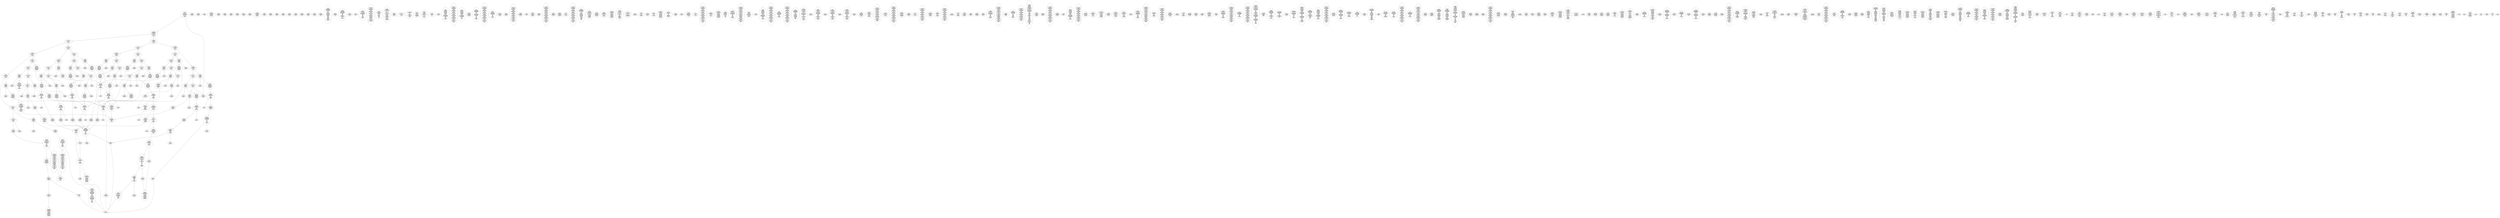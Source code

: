 /* Generated by GvGen v.1.0 (https://www.github.com/stricaud/gvgen) */

digraph G {
compound=true;
   node1 [label="[anywhere]"];
   node2 [label="# 0x0
PUSHX Data
PUSHX Data
MSTORE
PUSHX LogicData
CALLDATASIZE
LT
PUSHX Data
JUMPI
"];
   node3 [label="# 0xd
PUSHX Data
CALLDATALOAD
PUSHX BitData
SHR
PUSHX LogicData
GT
PUSHX Data
JUMPI
"];
   node4 [label="# 0x1e
PUSHX LogicData
GT
PUSHX Data
JUMPI
"];
   node5 [label="# 0x29
PUSHX LogicData
GT
PUSHX Data
JUMPI
"];
   node6 [label="# 0x34
PUSHX LogicData
EQ
PUSHX Data
JUMPI
"];
   node7 [label="# 0x3f
PUSHX LogicData
EQ
PUSHX Data
JUMPI
"];
   node8 [label="# 0x4a
PUSHX LogicData
EQ
PUSHX Data
JUMPI
"];
   node9 [label="# 0x55
PUSHX LogicData
EQ
PUSHX Data
JUMPI
"];
   node10 [label="# 0x60
PUSHX Data
REVERT
"];
   node11 [label="# 0x64
JUMPDEST
PUSHX LogicData
EQ
PUSHX Data
JUMPI
"];
   node12 [label="# 0x70
PUSHX LogicData
EQ
PUSHX Data
JUMPI
"];
   node13 [label="# 0x7b
PUSHX LogicData
EQ
PUSHX Data
JUMPI
"];
   node14 [label="# 0x86
PUSHX Data
REVERT
"];
   node15 [label="# 0x8a
JUMPDEST
PUSHX LogicData
GT
PUSHX Data
JUMPI
"];
   node16 [label="# 0x96
PUSHX LogicData
EQ
PUSHX Data
JUMPI
"];
   node17 [label="# 0xa1
PUSHX LogicData
EQ
PUSHX Data
JUMPI
"];
   node18 [label="# 0xac
PUSHX LogicData
EQ
PUSHX Data
JUMPI
"];
   node19 [label="# 0xb7
PUSHX LogicData
EQ
PUSHX Data
JUMPI
"];
   node20 [label="# 0xc2
PUSHX Data
REVERT
"];
   node21 [label="# 0xc6
JUMPDEST
PUSHX LogicData
EQ
PUSHX Data
JUMPI
"];
   node22 [label="# 0xd2
PUSHX LogicData
EQ
PUSHX Data
JUMPI
"];
   node23 [label="# 0xdd
PUSHX LogicData
EQ
PUSHX Data
JUMPI
"];
   node24 [label="# 0xe8
PUSHX Data
REVERT
"];
   node25 [label="# 0xec
JUMPDEST
PUSHX LogicData
GT
PUSHX Data
JUMPI
"];
   node26 [label="# 0xf8
PUSHX LogicData
GT
PUSHX Data
JUMPI
"];
   node27 [label="# 0x103
PUSHX LogicData
EQ
PUSHX Data
JUMPI
"];
   node28 [label="# 0x10e
PUSHX LogicData
EQ
PUSHX Data
JUMPI
"];
   node29 [label="# 0x119
PUSHX LogicData
EQ
PUSHX Data
JUMPI
"];
   node30 [label="# 0x124
PUSHX LogicData
EQ
PUSHX Data
JUMPI
"];
   node31 [label="# 0x12f
PUSHX Data
REVERT
"];
   node32 [label="# 0x133
JUMPDEST
PUSHX LogicData
EQ
PUSHX Data
JUMPI
"];
   node33 [label="# 0x13f
PUSHX LogicData
EQ
PUSHX Data
JUMPI
"];
   node34 [label="# 0x14a
PUSHX LogicData
EQ
PUSHX Data
JUMPI
"];
   node35 [label="# 0x155
PUSHX Data
REVERT
"];
   node36 [label="# 0x159
JUMPDEST
PUSHX LogicData
GT
PUSHX Data
JUMPI
"];
   node37 [label="# 0x165
PUSHX LogicData
EQ
PUSHX Data
JUMPI
"];
   node38 [label="# 0x170
PUSHX LogicData
EQ
PUSHX Data
JUMPI
"];
   node39 [label="# 0x17b
PUSHX LogicData
EQ
PUSHX Data
JUMPI
"];
   node40 [label="# 0x186
PUSHX LogicData
EQ
PUSHX Data
JUMPI
"];
   node41 [label="# 0x191
PUSHX Data
REVERT
"];
   node42 [label="# 0x195
JUMPDEST
PUSHX LogicData
EQ
PUSHX Data
JUMPI
"];
   node43 [label="# 0x1a1
PUSHX LogicData
EQ
PUSHX Data
JUMPI
"];
   node44 [label="# 0x1ac
PUSHX LogicData
EQ
PUSHX Data
JUMPI
"];
   node45 [label="# 0x1b7
JUMPDEST
PUSHX Data
REVERT
"];
   node46 [label="# 0x1bc
JUMPDEST
CALLVALUE
ISZERO
PUSHX Data
JUMPI
"];
   node47 [label="# 0x1c4
PUSHX Data
REVERT
"];
   node48 [label="# 0x1c8
JUMPDEST
PUSHX Data
PUSHX Data
CALLDATASIZE
PUSHX Data
PUSHX Data
JUMP
"];
   node49 [label="# 0x1d7
JUMPDEST
PUSHX Data
JUMP
"];
   node50 [label="# 0x1dc
JUMPDEST
PUSHX MemData
MLOAD
ISZERO
ISZERO
MSTORE
PUSHX ArithData
ADD
"];
   node51 [label="# 0x1e8
JUMPDEST
PUSHX MemData
MLOAD
SUB
RETURN
"];
   node52 [label="# 0x1f1
JUMPDEST
CALLVALUE
ISZERO
PUSHX Data
JUMPI
"];
   node53 [label="# 0x1f9
PUSHX Data
REVERT
"];
   node54 [label="# 0x1fd
JUMPDEST
PUSHX Data
PUSHX Data
CALLDATASIZE
PUSHX Data
PUSHX Data
JUMP
"];
   node55 [label="# 0x20c
JUMPDEST
PUSHX Data
JUMP
"];
   node56 [label="# 0x211
JUMPDEST
STOP
"];
   node57 [label="# 0x213
JUMPDEST
CALLVALUE
ISZERO
PUSHX Data
JUMPI
"];
   node58 [label="# 0x21b
PUSHX Data
REVERT
"];
   node59 [label="# 0x21f
JUMPDEST
PUSHX Data
PUSHX Data
JUMP
"];
   node60 [label="# 0x228
JUMPDEST
PUSHX MemData
MLOAD
PUSHX Data
PUSHX Data
JUMP
"];
   node61 [label="# 0x235
JUMPDEST
CALLVALUE
ISZERO
PUSHX Data
JUMPI
"];
   node62 [label="# 0x23d
PUSHX Data
REVERT
"];
   node63 [label="# 0x241
JUMPDEST
PUSHX Data
PUSHX Data
CALLDATASIZE
PUSHX Data
PUSHX Data
JUMP
"];
   node64 [label="# 0x250
JUMPDEST
PUSHX Data
JUMP
"];
   node65 [label="# 0x255
JUMPDEST
PUSHX MemData
MLOAD
PUSHX ArithData
PUSHX BitData
PUSHX BitData
SHL
SUB
AND
MSTORE
PUSHX ArithData
ADD
PUSHX Data
JUMP
"];
   node66 [label="# 0x26d
JUMPDEST
CALLVALUE
ISZERO
PUSHX Data
JUMPI
"];
   node67 [label="# 0x275
PUSHX Data
REVERT
"];
   node68 [label="# 0x279
JUMPDEST
PUSHX Data
PUSHX Data
CALLDATASIZE
PUSHX Data
PUSHX Data
JUMP
"];
   node69 [label="# 0x288
JUMPDEST
PUSHX Data
JUMP
"];
   node70 [label="# 0x28d
JUMPDEST
CALLVALUE
ISZERO
PUSHX Data
JUMPI
"];
   node71 [label="# 0x295
PUSHX Data
REVERT
"];
   node72 [label="# 0x299
JUMPDEST
PUSHX StorData
SLOAD
PUSHX Data
PUSHX BitData
AND
JUMP
"];
   node73 [label="# 0x2a7
JUMPDEST
CALLVALUE
ISZERO
PUSHX Data
JUMPI
"];
   node74 [label="# 0x2af
PUSHX Data
REVERT
"];
   node75 [label="# 0x2b3
JUMPDEST
PUSHX StorData
SLOAD
"];
   node76 [label="# 0x2b8
JUMPDEST
PUSHX MemData
MLOAD
MSTORE
PUSHX ArithData
ADD
PUSHX Data
JUMP
"];
   node77 [label="# 0x2c6
JUMPDEST
CALLVALUE
ISZERO
PUSHX Data
JUMPI
"];
   node78 [label="# 0x2ce
PUSHX Data
REVERT
"];
   node79 [label="# 0x2d2
JUMPDEST
PUSHX Data
PUSHX Data
CALLDATASIZE
PUSHX Data
PUSHX Data
JUMP
"];
   node80 [label="# 0x2e1
JUMPDEST
PUSHX Data
JUMP
"];
   node81 [label="# 0x2e6
JUMPDEST
CALLVALUE
ISZERO
PUSHX Data
JUMPI
"];
   node82 [label="# 0x2ee
PUSHX Data
REVERT
"];
   node83 [label="# 0x2f2
JUMPDEST
PUSHX Data
PUSHX Data
CALLDATASIZE
PUSHX Data
PUSHX Data
JUMP
"];
   node84 [label="# 0x301
JUMPDEST
PUSHX Data
JUMP
"];
   node85 [label="# 0x306
JUMPDEST
CALLVALUE
ISZERO
PUSHX Data
JUMPI
"];
   node86 [label="# 0x30e
PUSHX Data
REVERT
"];
   node87 [label="# 0x312
JUMPDEST
PUSHX Data
PUSHX Data
CALLDATASIZE
PUSHX Data
PUSHX Data
JUMP
"];
   node88 [label="# 0x321
JUMPDEST
PUSHX Data
JUMP
"];
   node89 [label="# 0x326
JUMPDEST
CALLVALUE
ISZERO
PUSHX Data
JUMPI
"];
   node90 [label="# 0x32e
PUSHX Data
REVERT
"];
   node91 [label="# 0x332
JUMPDEST
PUSHX Data
PUSHX Data
CALLDATASIZE
PUSHX Data
PUSHX Data
JUMP
"];
   node92 [label="# 0x341
JUMPDEST
PUSHX Data
JUMP
"];
   node93 [label="# 0x346
JUMPDEST
PUSHX MemData
MLOAD
PUSHX Data
PUSHX Data
JUMP
"];
   node94 [label="# 0x353
JUMPDEST
CALLVALUE
ISZERO
PUSHX Data
JUMPI
"];
   node95 [label="# 0x35b
PUSHX Data
REVERT
"];
   node96 [label="# 0x35f
JUMPDEST
PUSHX Data
PUSHX Data
CALLDATASIZE
PUSHX Data
PUSHX Data
JUMP
"];
   node97 [label="# 0x36e
JUMPDEST
PUSHX Data
JUMP
"];
   node98 [label="# 0x373
JUMPDEST
CALLVALUE
ISZERO
PUSHX Data
JUMPI
"];
   node99 [label="# 0x37b
PUSHX Data
REVERT
"];
   node100 [label="# 0x37f
JUMPDEST
PUSHX Data
PUSHX Data
CALLDATASIZE
PUSHX Data
PUSHX Data
JUMP
"];
   node101 [label="# 0x38e
JUMPDEST
PUSHX Data
JUMP
"];
   node102 [label="# 0x393
JUMPDEST
CALLVALUE
ISZERO
PUSHX Data
JUMPI
"];
   node103 [label="# 0x39b
PUSHX Data
REVERT
"];
   node104 [label="# 0x39f
JUMPDEST
PUSHX Data
PUSHX Data
CALLDATASIZE
PUSHX Data
PUSHX Data
JUMP
"];
   node105 [label="# 0x3ae
JUMPDEST
PUSHX Data
JUMP
"];
   node106 [label="# 0x3b3
JUMPDEST
CALLVALUE
ISZERO
PUSHX Data
JUMPI
"];
   node107 [label="# 0x3bb
PUSHX Data
REVERT
"];
   node108 [label="# 0x3bf
JUMPDEST
PUSHX Data
PUSHX Data
CALLDATASIZE
PUSHX Data
PUSHX Data
JUMP
"];
   node109 [label="# 0x3ce
JUMPDEST
PUSHX Data
JUMP
"];
   node110 [label="# 0x3d3
JUMPDEST
CALLVALUE
ISZERO
PUSHX Data
JUMPI
"];
   node111 [label="# 0x3db
PUSHX Data
REVERT
"];
   node112 [label="# 0x3df
JUMPDEST
PUSHX Data
PUSHX Data
JUMP
"];
   node113 [label="# 0x3e8
JUMPDEST
PUSHX Data
PUSHX Data
JUMP
"];
   node114 [label="# 0x3f0
JUMPDEST
PUSHX Data
PUSHX Data
CALLDATASIZE
PUSHX Data
PUSHX Data
JUMP
"];
   node115 [label="# 0x3fe
JUMPDEST
PUSHX Data
JUMP
"];
   node116 [label="# 0x403
JUMPDEST
CALLVALUE
ISZERO
PUSHX Data
JUMPI
"];
   node117 [label="# 0x40b
PUSHX Data
REVERT
"];
   node118 [label="# 0x40f
JUMPDEST
PUSHX StorData
SLOAD
PUSHX ArithData
PUSHX BitData
PUSHX BitData
SHL
SUB
AND
PUSHX Data
JUMP
"];
   node119 [label="# 0x421
JUMPDEST
CALLVALUE
ISZERO
PUSHX Data
JUMPI
"];
   node120 [label="# 0x429
PUSHX Data
REVERT
"];
   node121 [label="# 0x42d
JUMPDEST
PUSHX Data
PUSHX Data
CALLDATASIZE
PUSHX Data
PUSHX Data
JUMP
"];
   node122 [label="# 0x43c
JUMPDEST
PUSHX Data
JUMP
"];
   node123 [label="# 0x441
JUMPDEST
CALLVALUE
ISZERO
PUSHX Data
JUMPI
"];
   node124 [label="# 0x449
PUSHX Data
REVERT
"];
   node125 [label="# 0x44d
JUMPDEST
PUSHX Data
PUSHX Data
JUMP
"];
   node126 [label="# 0x456
JUMPDEST
CALLVALUE
ISZERO
PUSHX Data
JUMPI
"];
   node127 [label="# 0x45e
PUSHX Data
REVERT
"];
   node128 [label="# 0x462
JUMPDEST
PUSHX StorData
SLOAD
PUSHX Data
JUMP
"];
   node129 [label="# 0x46b
JUMPDEST
CALLVALUE
ISZERO
PUSHX Data
JUMPI
"];
   node130 [label="# 0x473
PUSHX Data
REVERT
"];
   node131 [label="# 0x477
JUMPDEST
PUSHX Data
PUSHX Data
CALLDATASIZE
PUSHX Data
PUSHX Data
JUMP
"];
   node132 [label="# 0x486
JUMPDEST
PUSHX Data
JUMP
"];
   node133 [label="# 0x48b
JUMPDEST
CALLVALUE
ISZERO
PUSHX Data
JUMPI
"];
   node134 [label="# 0x493
PUSHX Data
REVERT
"];
   node135 [label="# 0x497
JUMPDEST
PUSHX Data
PUSHX Data
CALLDATASIZE
PUSHX Data
PUSHX Data
JUMP
"];
   node136 [label="# 0x4a6
JUMPDEST
PUSHX Data
JUMP
"];
   node137 [label="# 0x4ab
JUMPDEST
CALLVALUE
ISZERO
PUSHX Data
JUMPI
"];
   node138 [label="# 0x4b3
PUSHX Data
REVERT
"];
   node139 [label="# 0x4b7
JUMPDEST
PUSHX Data
PUSHX Data
CALLDATASIZE
PUSHX Data
PUSHX Data
JUMP
"];
   node140 [label="# 0x4c6
JUMPDEST
PUSHX Data
JUMP
"];
   node141 [label="# 0x4cb
JUMPDEST
CALLVALUE
ISZERO
PUSHX Data
JUMPI
"];
   node142 [label="# 0x4d3
PUSHX Data
REVERT
"];
   node143 [label="# 0x4d7
JUMPDEST
PUSHX Data
PUSHX Data
CALLDATASIZE
PUSHX Data
PUSHX Data
JUMP
"];
   node144 [label="# 0x4e6
JUMPDEST
PUSHX Data
JUMP
"];
   node145 [label="# 0x4eb
JUMPDEST
CALLVALUE
ISZERO
PUSHX Data
JUMPI
"];
   node146 [label="# 0x4f3
PUSHX Data
REVERT
"];
   node147 [label="# 0x4f7
JUMPDEST
PUSHX Data
PUSHX Data
CALLDATASIZE
PUSHX Data
PUSHX Data
JUMP
"];
   node148 [label="# 0x506
JUMPDEST
PUSHX ArithData
PUSHX BitData
PUSHX BitData
SHL
SUB
AND
PUSHX Data
MSTORE
PUSHX Data
PUSHX Data
MSTORE
PUSHX Data
SHA3
AND
MSTORE
MSTORE
SHA3
SLOAD
PUSHX BitData
AND
JUMP
"];
   node149 [label="# 0x534
JUMPDEST
CALLVALUE
ISZERO
PUSHX Data
JUMPI
"];
   node150 [label="# 0x53c
PUSHX Data
REVERT
"];
   node151 [label="# 0x540
JUMPDEST
PUSHX Data
PUSHX Data
CALLDATASIZE
PUSHX Data
PUSHX Data
JUMP
"];
   node152 [label="# 0x54f
JUMPDEST
PUSHX Data
JUMP
"];
   node153 [label="# 0x554
JUMPDEST
PUSHX Data
PUSHX ArithData
PUSHX BitData
PUSHX BitData
SHL
SUB
NOT
AND
PUSHX BitData
PUSHX BitData
SHL
EQ
PUSHX Data
JUMPI
"];
   node154 [label="# 0x570
PUSHX Data
PUSHX Data
JUMP
"];
   node155 [label="# 0x579
JUMPDEST
JUMP
"];
   node156 [label="# 0x57f
JUMPDEST
PUSHX StorData
SLOAD
PUSHX ArithData
PUSHX BitData
PUSHX BitData
SHL
SUB
AND
CALLER
EQ
PUSHX Data
JUMPI
"];
   node157 [label="# 0x592
PUSHX MemData
MLOAD
PUSHX BitData
PUSHX BitData
SHL
MSTORE
PUSHX Data
PUSHX ArithData
ADD
MSTORE
PUSHX ArithData
ADD
MSTORE
PUSHX MemData
MLOAD
PUSHX Data
PUSHX Data
CODECOPY
MLOAD
MSTORE
PUSHX ArithData
ADD
MSTORE
PUSHX ArithData
ADD
"];
   node158 [label="# 0x5c3
JUMPDEST
PUSHX MemData
MLOAD
SUB
REVERT
"];
   node159 [label="# 0x5cc
JUMPDEST
PUSHX StorData
SLOAD
PUSHX BitData
NOT
AND
ISZERO
ISZERO
OR
SSTORE
JUMP
"];
   node160 [label="# 0x5df
JUMPDEST
PUSHX Data
PUSHX StorData
SLOAD
PUSHX Data
PUSHX Data
JUMP
"];
   node161 [label="# 0x5ee
JUMPDEST
PUSHX ArithData
ADD
PUSHX ArithData
DIV
MUL
PUSHX ArithData
ADD
PUSHX MemData
MLOAD
ADD
PUSHX Data
MSTORE
MSTORE
PUSHX ArithData
ADD
SLOAD
PUSHX Data
PUSHX Data
JUMP
"];
   node162 [label="# 0x61a
JUMPDEST
ISZERO
PUSHX Data
JUMPI
"];
   node163 [label="# 0x621
PUSHX LogicData
LT
PUSHX Data
JUMPI
"];
   node164 [label="# 0x629
PUSHX ArithData
SLOAD
DIV
MUL
MSTORE
PUSHX ArithData
ADD
PUSHX Data
JUMP
"];
   node165 [label="# 0x63c
JUMPDEST
ADD
PUSHX Data
MSTORE
PUSHX Data
PUSHX Data
SHA3
"];
   node166 [label="# 0x64a
JUMPDEST
SLOAD
MSTORE
PUSHX ArithData
ADD
PUSHX ArithData
ADD
GT
PUSHX Data
JUMPI
"];
   node167 [label="# 0x65e
SUB
PUSHX BitData
AND
ADD
"];
   node168 [label="# 0x667
JUMPDEST
JUMP
"];
   node169 [label="# 0x671
JUMPDEST
PUSHX Data
MSTORE
PUSHX Data
PUSHX Data
MSTORE
PUSHX Data
SHA3
SLOAD
PUSHX ArithData
PUSHX BitData
PUSHX BitData
SHL
SUB
AND
PUSHX Data
JUMPI
"];
   node170 [label="# 0x68e
PUSHX MemData
MLOAD
PUSHX BitData
PUSHX BitData
SHL
MSTORE
PUSHX Data
PUSHX ArithData
ADD
MSTORE
PUSHX Data
PUSHX ArithData
ADD
MSTORE
PUSHX Data
PUSHX ArithData
ADD
MSTORE
PUSHX BitData
PUSHX BitData
SHL
PUSHX ArithData
ADD
MSTORE
PUSHX ArithData
ADD
PUSHX Data
JUMP
"];
   node171 [label="# 0x6ea
JUMPDEST
PUSHX Data
MSTORE
PUSHX Data
PUSHX Data
MSTORE
PUSHX Data
SHA3
SLOAD
PUSHX ArithData
PUSHX BitData
PUSHX BitData
SHL
SUB
AND
JUMP
"];
   node172 [label="# 0x706
JUMPDEST
PUSHX Data
PUSHX Data
PUSHX Data
JUMP
"];
   node173 [label="# 0x711
JUMPDEST
PUSHX ArithData
PUSHX BitData
PUSHX BitData
SHL
SUB
AND
PUSHX ArithData
PUSHX BitData
PUSHX BitData
SHL
SUB
AND
EQ
ISZERO
PUSHX Data
JUMPI
"];
   node174 [label="# 0x72e
PUSHX MemData
MLOAD
PUSHX BitData
PUSHX BitData
SHL
MSTORE
PUSHX Data
PUSHX ArithData
ADD
MSTORE
PUSHX Data
PUSHX ArithData
ADD
MSTORE
PUSHX Data
PUSHX ArithData
ADD
MSTORE
PUSHX BitData
PUSHX BitData
SHL
PUSHX ArithData
ADD
MSTORE
PUSHX ArithData
ADD
PUSHX Data
JUMP
"];
   node175 [label="# 0x77f
JUMPDEST
CALLER
PUSHX ArithData
PUSHX BitData
PUSHX BitData
SHL
SUB
AND
EQ
PUSHX Data
JUMPI
"];
   node176 [label="# 0x791
PUSHX Data
CALLER
PUSHX Data
JUMP
"];
   node177 [label="# 0x79b
JUMPDEST
PUSHX Data
JUMPI
"];
   node178 [label="# 0x7a0
PUSHX MemData
MLOAD
PUSHX BitData
PUSHX BitData
SHL
MSTORE
PUSHX Data
PUSHX ArithData
ADD
MSTORE
PUSHX Data
PUSHX ArithData
ADD
MSTORE
PUSHX Data
PUSHX ArithData
ADD
MSTORE
PUSHX Data
PUSHX ArithData
ADD
MSTORE
PUSHX ArithData
ADD
PUSHX Data
JUMP
"];
   node179 [label="# 0x80d
JUMPDEST
PUSHX Data
PUSHX Data
JUMP
"];
   node180 [label="# 0x817
JUMPDEST
JUMP
"];
   node181 [label="# 0x81c
JUMPDEST
PUSHX Data
CALLER
PUSHX Data
JUMP
"];
   node182 [label="# 0x826
JUMPDEST
PUSHX Data
JUMPI
"];
   node183 [label="# 0x82b
PUSHX MemData
MLOAD
PUSHX BitData
PUSHX BitData
SHL
MSTORE
PUSHX Data
PUSHX ArithData
ADD
MSTORE
PUSHX Data
PUSHX ArithData
ADD
MSTORE
PUSHX Data
PUSHX ArithData
ADD
MSTORE
PUSHX BitData
PUSHX BitData
SHL
PUSHX ArithData
ADD
MSTORE
PUSHX ArithData
ADD
PUSHX Data
JUMP
"];
   node184 [label="# 0x88c
JUMPDEST
PUSHX Data
PUSHX Data
JUMP
"];
   node185 [label="# 0x897
JUMPDEST
PUSHX Data
PUSHX Data
PUSHX Data
JUMP
"];
   node186 [label="# 0x8a2
JUMPDEST
LT
PUSHX Data
JUMPI
"];
   node187 [label="# 0x8a9
PUSHX MemData
MLOAD
PUSHX BitData
PUSHX BitData
SHL
MSTORE
PUSHX Data
PUSHX ArithData
ADD
MSTORE
PUSHX Data
PUSHX ArithData
ADD
MSTORE
PUSHX Data
PUSHX ArithData
ADD
MSTORE
PUSHX BitData
PUSHX BitData
SHL
PUSHX ArithData
ADD
MSTORE
PUSHX ArithData
ADD
PUSHX Data
JUMP
"];
   node188 [label="# 0x904
JUMPDEST
PUSHX ArithData
PUSHX BitData
PUSHX BitData
SHL
SUB
AND
PUSHX Data
MSTORE
PUSHX Data
PUSHX Data
MSTORE
PUSHX Data
SHA3
MSTORE
MSTORE
SHA3
SLOAD
JUMP
"];
   node189 [label="# 0x92d
JUMPDEST
PUSHX Data
PUSHX MemData
MLOAD
PUSHX ArithData
ADD
PUSHX Data
MSTORE
PUSHX Data
MSTORE
PUSHX Data
JUMP
"];
   node190 [label="# 0x948
JUMPDEST
PUSHX Data
PUSHX Data
PUSHX Data
PUSHX Data
JUMP
"];
   node191 [label="# 0x955
JUMPDEST
PUSHX Data
PUSHX LogicData
GT
ISZERO
PUSHX Data
JUMPI
"];
   node192 [label="# 0x96b
PUSHX BitData
PUSHX BitData
SHL
PUSHX Data
MSTORE
PUSHX Data
PUSHX Data
MSTORE
PUSHX Data
PUSHX Data
REVERT
"];
   node193 [label="# 0x980
JUMPDEST
PUSHX MemData
MLOAD
MSTORE
PUSHX ArithData
MUL
PUSHX ArithData
ADD
ADD
PUSHX Data
MSTORE
ISZERO
PUSHX Data
JUMPI
"];
   node194 [label="# 0x99a
PUSHX ArithData
ADD
PUSHX ArithData
MUL
CALLDATASIZE
CALLDATACOPY
ADD
"];
   node195 [label="# 0x9a9
JUMPDEST
PUSHX Data
"];
   node196 [label="# 0x9af
JUMPDEST
LT
ISZERO
PUSHX Data
JUMPI
"];
   node197 [label="# 0x9b8
PUSHX Data
PUSHX Data
JUMP
"];
   node198 [label="# 0x9c1
JUMPDEST
MLOAD
LT
PUSHX Data
JUMPI
"];
   node199 [label="# 0x9cc
PUSHX BitData
PUSHX BitData
SHL
PUSHX Data
MSTORE
PUSHX Data
PUSHX Data
MSTORE
PUSHX Data
PUSHX Data
REVERT
"];
   node200 [label="# 0x9e1
JUMPDEST
PUSHX ArithData
MUL
ADD
ADD
MSTORE
PUSHX Data
PUSHX Data
JUMP
"];
   node201 [label="# 0x9f6
JUMPDEST
PUSHX Data
JUMP
"];
   node202 [label="# 0x9fe
JUMPDEST
JUMP
"];
   node203 [label="# 0xa06
JUMPDEST
PUSHX Data
PUSHX Data
PUSHX StorData
SLOAD
JUMP
"];
   node204 [label="# 0xa11
JUMPDEST
LT
PUSHX Data
JUMPI
"];
   node205 [label="# 0xa18
PUSHX MemData
MLOAD
PUSHX BitData
PUSHX BitData
SHL
MSTORE
PUSHX Data
PUSHX ArithData
ADD
MSTORE
PUSHX Data
PUSHX ArithData
ADD
MSTORE
PUSHX Data
PUSHX ArithData
ADD
MSTORE
PUSHX BitData
PUSHX BitData
SHL
PUSHX ArithData
ADD
MSTORE
PUSHX ArithData
ADD
PUSHX Data
JUMP
"];
   node206 [label="# 0xa74
JUMPDEST
PUSHX StorData
SLOAD
LT
PUSHX Data
JUMPI
"];
   node207 [label="# 0xa80
PUSHX BitData
PUSHX BitData
SHL
PUSHX Data
MSTORE
PUSHX Data
PUSHX Data
MSTORE
PUSHX Data
PUSHX Data
REVERT
"];
   node208 [label="# 0xa95
JUMPDEST
PUSHX Data
MSTORE
PUSHX Data
PUSHX Data
SHA3
ADD
SLOAD
JUMP
"];
   node209 [label="# 0xaa7
JUMPDEST
PUSHX StorData
SLOAD
PUSHX ArithData
PUSHX BitData
PUSHX BitData
SHL
SUB
AND
CALLER
EQ
PUSHX Data
JUMPI
"];
   node210 [label="# 0xaba
PUSHX MemData
MLOAD
PUSHX BitData
PUSHX BitData
SHL
MSTORE
PUSHX Data
PUSHX ArithData
ADD
MSTORE
PUSHX ArithData
ADD
MSTORE
PUSHX MemData
MLOAD
PUSHX Data
PUSHX Data
CODECOPY
MLOAD
MSTORE
PUSHX ArithData
ADD
MSTORE
PUSHX ArithData
ADD
PUSHX Data
JUMP
"];
   node211 [label="# 0xaef
JUMPDEST
MLOAD
PUSHX Data
PUSHX Data
PUSHX ArithData
ADD
PUSHX Data
JUMP
"];
   node212 [label="# 0xb02
JUMPDEST
JUMP
"];
   node213 [label="# 0xb06
JUMPDEST
PUSHX Data
MSTORE
PUSHX Data
PUSHX Data
MSTORE
PUSHX Data
SHA3
SLOAD
PUSHX ArithData
PUSHX BitData
PUSHX BitData
SHL
SUB
AND
PUSHX Data
JUMPI
"];
   node214 [label="# 0xb24
PUSHX MemData
MLOAD
PUSHX BitData
PUSHX BitData
SHL
MSTORE
PUSHX Data
PUSHX ArithData
ADD
MSTORE
PUSHX Data
PUSHX ArithData
ADD
MSTORE
PUSHX Data
PUSHX ArithData
ADD
MSTORE
PUSHX BitData
PUSHX BitData
SHL
PUSHX ArithData
ADD
MSTORE
PUSHX ArithData
ADD
PUSHX Data
JUMP
"];
   node215 [label="# 0xb7d
JUMPDEST
PUSHX Data
PUSHX ArithData
PUSHX BitData
PUSHX BitData
SHL
SUB
AND
PUSHX Data
JUMPI
"];
   node216 [label="# 0xb8e
PUSHX MemData
MLOAD
PUSHX BitData
PUSHX BitData
SHL
MSTORE
PUSHX Data
PUSHX ArithData
ADD
MSTORE
PUSHX Data
PUSHX ArithData
ADD
MSTORE
PUSHX Data
PUSHX ArithData
ADD
MSTORE
PUSHX BitData
PUSHX BitData
SHL
PUSHX ArithData
ADD
MSTORE
PUSHX ArithData
ADD
PUSHX Data
JUMP
"];
   node217 [label="# 0xbe8
JUMPDEST
PUSHX ArithData
PUSHX BitData
PUSHX BitData
SHL
SUB
AND
PUSHX Data
MSTORE
PUSHX Data
PUSHX Data
MSTORE
PUSHX Data
SHA3
SLOAD
JUMP
"];
   node218 [label="# 0xc04
JUMPDEST
PUSHX StorData
SLOAD
PUSHX ArithData
PUSHX BitData
PUSHX BitData
SHL
SUB
AND
CALLER
EQ
PUSHX Data
JUMPI
"];
   node219 [label="# 0xc17
PUSHX MemData
MLOAD
PUSHX BitData
PUSHX BitData
SHL
MSTORE
PUSHX Data
PUSHX ArithData
ADD
MSTORE
PUSHX ArithData
ADD
MSTORE
PUSHX MemData
MLOAD
PUSHX Data
PUSHX Data
CODECOPY
MLOAD
MSTORE
PUSHX ArithData
ADD
MSTORE
PUSHX ArithData
ADD
PUSHX Data
JUMP
"];
   node220 [label="# 0xc4c
JUMPDEST
PUSHX StorData
SLOAD
PUSHX MemData
MLOAD
PUSHX Data
PUSHX ArithData
PUSHX BitData
PUSHX BitData
SHL
SUB
AND
PUSHX Data
LOGX
PUSHX StorData
SLOAD
PUSHX ArithData
PUSHX BitData
PUSHX BitData
SHL
SUB
NOT
AND
SSTORE
JUMP
"];
   node221 [label="# 0xc96
JUMPDEST
PUSHX StorData
SLOAD
PUSHX ArithData
PUSHX BitData
PUSHX BitData
SHL
SUB
AND
CALLER
EQ
PUSHX Data
JUMPI
"];
   node222 [label="# 0xca9
PUSHX MemData
MLOAD
PUSHX BitData
PUSHX BitData
SHL
MSTORE
PUSHX Data
PUSHX ArithData
ADD
MSTORE
PUSHX ArithData
ADD
MSTORE
PUSHX MemData
MLOAD
PUSHX Data
PUSHX Data
CODECOPY
MLOAD
MSTORE
PUSHX ArithData
ADD
MSTORE
PUSHX ArithData
ADD
PUSHX Data
JUMP
"];
   node223 [label="# 0xcde
JUMPDEST
PUSHX Data
PUSHX Data
PUSHX Data
SELFBALANCE
PUSHX Data
JUMP
"];
   node224 [label="# 0xceb
JUMPDEST
PUSHX StorData
SLOAD
PUSHX MemData
MLOAD
PUSHX Data
DIV
PUSHX ArithData
PUSHX BitData
PUSHX BitData
SHL
SUB
AND
PUSHX ArithData
ISZERO
MUL
PUSHX Data
CALL
PUSHX Data
JUMPI
"];
   node225 [label="# 0xd1f
PUSHX Data
REVERT
"];
   node226 [label="# 0xd23
JUMPDEST
PUSHX StorData
SLOAD
PUSHX MemData
MLOAD
PUSHX ArithData
PUSHX BitData
PUSHX BitData
SHL
SUB
AND
ISZERO
PUSHX ArithData
MUL
PUSHX Data
CALL
PUSHX Data
JUMPI
"];
   node227 [label="# 0xd51
PUSHX Data
REVERT
"];
   node228 [label="# 0xd55
JUMPDEST
PUSHX StorData
SLOAD
PUSHX MemData
MLOAD
PUSHX ArithData
PUSHX BitData
PUSHX BitData
SHL
SUB
AND
ISZERO
PUSHX ArithData
MUL
PUSHX Data
CALL
PUSHX Data
JUMPI
"];
   node229 [label="# 0xd83
PUSHX Data
REVERT
"];
   node230 [label="# 0xd87
JUMPDEST
PUSHX StorData
SLOAD
PUSHX MemData
MLOAD
PUSHX ArithData
PUSHX BitData
PUSHX BitData
SHL
SUB
AND
ISZERO
PUSHX ArithData
MUL
PUSHX Data
CALL
PUSHX Data
JUMPI
"];
   node231 [label="# 0xdb5
PUSHX Data
REVERT
"];
   node232 [label="# 0xdb9
JUMPDEST
JUMP
"];
   node233 [label="# 0xdbc
JUMPDEST
PUSHX Data
PUSHX Data
PUSHX StorData
SLOAD
JUMP
"];
   node234 [label="# 0xdc7
JUMPDEST
PUSHX StorData
SLOAD
PUSHX BitData
AND
ISZERO
PUSHX Data
JUMPI
"];
   node235 [label="# 0xdd6
PUSHX MemData
MLOAD
PUSHX BitData
PUSHX BitData
SHL
MSTORE
PUSHX Data
PUSHX ArithData
ADD
MSTORE
PUSHX Data
PUSHX ArithData
ADD
MSTORE
PUSHX BitData
PUSHX BitData
SHL
PUSHX ArithData
ADD
MSTORE
PUSHX ArithData
ADD
PUSHX Data
JUMP
"];
   node236 [label="# 0xe0b
JUMPDEST
PUSHX LogicData
LT
PUSHX Data
JUMPI
"];
   node237 [label="# 0xe14
PUSHX MemData
MLOAD
PUSHX BitData
PUSHX BitData
SHL
MSTORE
PUSHX Data
PUSHX ArithData
ADD
MSTORE
PUSHX Data
PUSHX ArithData
ADD
MSTORE
PUSHX Data
PUSHX ArithData
ADD
MSTORE
PUSHX BitData
PUSHX BitData
SHL
PUSHX ArithData
ADD
MSTORE
PUSHX ArithData
ADD
PUSHX Data
JUMP
"];
   node238 [label="# 0xe66
JUMPDEST
PUSHX StorData
SLOAD
PUSHX Data
PUSHX Data
PUSHX Data
JUMP
"];
   node239 [label="# 0xe75
JUMPDEST
PUSHX Data
PUSHX Data
JUMP
"];
   node240 [label="# 0xe7f
JUMPDEST
LT
PUSHX Data
JUMPI
"];
   node241 [label="# 0xe85
PUSHX MemData
MLOAD
PUSHX BitData
PUSHX BitData
SHL
MSTORE
PUSHX Data
PUSHX ArithData
ADD
MSTORE
PUSHX Data
PUSHX ArithData
ADD
MSTORE
PUSHX Data
PUSHX ArithData
ADD
MSTORE
PUSHX ArithData
ADD
PUSHX Data
JUMP
"];
   node242 [label="# 0xecc
JUMPDEST
PUSHX StorData
SLOAD
PUSHX Data
PUSHX Data
JUMP
"];
   node243 [label="# 0xeda
JUMPDEST
CALLVALUE
LT
ISZERO
PUSHX Data
JUMPI
"];
   node244 [label="# 0xee2
PUSHX MemData
MLOAD
PUSHX BitData
PUSHX BitData
SHL
MSTORE
PUSHX Data
PUSHX ArithData
ADD
MSTORE
PUSHX Data
PUSHX ArithData
ADD
MSTORE
PUSHX Data
PUSHX ArithData
ADD
MSTORE
PUSHX ArithData
ADD
PUSHX Data
JUMP
"];
   node245 [label="# 0xf29
JUMPDEST
PUSHX Data
"];
   node246 [label="# 0xf2c
JUMPDEST
LT
ISZERO
PUSHX Data
JUMPI
"];
   node247 [label="# 0xf35
PUSHX Data
CALLER
PUSHX Data
PUSHX Data
JUMP
"];
   node248 [label="# 0xf42
JUMPDEST
PUSHX Data
JUMP
"];
   node249 [label="# 0xf47
JUMPDEST
PUSHX Data
PUSHX Data
JUMP
"];
   node250 [label="# 0xf51
JUMPDEST
PUSHX Data
JUMP
"];
   node251 [label="# 0xf59
JUMPDEST
PUSHX StorData
SLOAD
PUSHX ArithData
PUSHX BitData
PUSHX BitData
SHL
SUB
AND
CALLER
EQ
PUSHX Data
JUMPI
"];
   node252 [label="# 0xf6c
PUSHX MemData
MLOAD
PUSHX BitData
PUSHX BitData
SHL
MSTORE
PUSHX Data
PUSHX ArithData
ADD
MSTORE
PUSHX ArithData
ADD
MSTORE
PUSHX MemData
MLOAD
PUSHX Data
PUSHX Data
CODECOPY
MLOAD
MSTORE
PUSHX ArithData
ADD
MSTORE
PUSHX ArithData
ADD
PUSHX Data
JUMP
"];
   node253 [label="# 0xfa1
JUMPDEST
PUSHX Data
SSTORE
JUMP
"];
   node254 [label="# 0xfa6
JUMPDEST
PUSHX Data
PUSHX StorData
SLOAD
PUSHX Data
PUSHX Data
JUMP
"];
   node255 [label="# 0xfb5
JUMPDEST
PUSHX ArithData
PUSHX BitData
PUSHX BitData
SHL
SUB
AND
CALLER
EQ
ISZERO
PUSHX Data
JUMPI
"];
   node256 [label="# 0xfc7
PUSHX MemData
MLOAD
PUSHX BitData
PUSHX BitData
SHL
MSTORE
PUSHX Data
PUSHX ArithData
ADD
MSTORE
PUSHX Data
PUSHX ArithData
ADD
MSTORE
PUSHX Data
PUSHX ArithData
ADD
MSTORE
PUSHX ArithData
ADD
PUSHX Data
JUMP
"];
   node257 [label="# 0x100e
JUMPDEST
CALLER
PUSHX Data
MSTORE
PUSHX Data
PUSHX ArithData
MSTORE
PUSHX MemData
SHA3
PUSHX ArithData
PUSHX BitData
PUSHX BitData
SHL
SUB
AND
MSTORE
MSTORE
SHA3
SLOAD
PUSHX BitData
NOT
AND
ISZERO
ISZERO
OR
SSTORE
MLOAD
MSTORE
PUSHX Data
ADD
PUSHX MemData
MLOAD
SUB
LOGX
JUMP
"];
   node258 [label="# 0x107a
JUMPDEST
PUSHX Data
CALLER
PUSHX Data
JUMP
"];
   node259 [label="# 0x1084
JUMPDEST
PUSHX Data
JUMPI
"];
   node260 [label="# 0x1089
PUSHX MemData
MLOAD
PUSHX BitData
PUSHX BitData
SHL
MSTORE
PUSHX Data
PUSHX ArithData
ADD
MSTORE
PUSHX Data
PUSHX ArithData
ADD
MSTORE
PUSHX Data
PUSHX ArithData
ADD
MSTORE
PUSHX BitData
PUSHX BitData
SHL
PUSHX ArithData
ADD
MSTORE
PUSHX ArithData
ADD
PUSHX Data
JUMP
"];
   node261 [label="# 0x10ea
JUMPDEST
PUSHX Data
PUSHX Data
JUMP
"];
   node262 [label="# 0x10f6
JUMPDEST
JUMP
"];
   node263 [label="# 0x10fc
JUMPDEST
PUSHX Data
MSTORE
PUSHX Data
PUSHX Data
MSTORE
PUSHX Data
SHA3
SLOAD
PUSHX Data
PUSHX ArithData
PUSHX BitData
PUSHX BitData
SHL
SUB
AND
PUSHX Data
JUMPI
"];
   node264 [label="# 0x111c
PUSHX MemData
MLOAD
PUSHX BitData
PUSHX BitData
SHL
MSTORE
PUSHX Data
PUSHX ArithData
ADD
MSTORE
PUSHX Data
PUSHX ArithData
ADD
MSTORE
PUSHX Data
PUSHX ArithData
ADD
MSTORE
PUSHX Data
PUSHX ArithData
ADD
MSTORE
PUSHX ArithData
ADD
PUSHX Data
JUMP
"];
   node265 [label="# 0x1189
JUMPDEST
PUSHX Data
PUSHX Data
PUSHX Data
JUMP
"];
   node266 [label="# 0x1193
JUMPDEST
PUSHX LogicData
MLOAD
GT
PUSHX Data
JUMPI
"];
   node267 [label="# 0x119f
PUSHX MemData
MLOAD
PUSHX ArithData
ADD
PUSHX Data
MSTORE
PUSHX Data
MSTORE
PUSHX Data
JUMP
"];
   node268 [label="# 0x11b3
JUMPDEST
PUSHX Data
PUSHX Data
JUMP
"];
   node269 [label="# 0x11bd
JUMPDEST
PUSHX MemData
MLOAD
PUSHX ArithData
ADD
PUSHX Data
PUSHX Data
JUMP
"];
   node270 [label="# 0x11ce
JUMPDEST
PUSHX MemData
MLOAD
PUSHX ArithData
SUB
SUB
MSTORE
PUSHX Data
MSTORE
"];
   node271 [label="# 0x11de
JUMPDEST
JUMP
"];
   node272 [label="# 0x11e5
JUMPDEST
PUSHX StorData
SLOAD
PUSHX ArithData
PUSHX BitData
PUSHX BitData
SHL
SUB
AND
CALLER
EQ
PUSHX Data
JUMPI
"];
   node273 [label="# 0x11f8
PUSHX MemData
MLOAD
PUSHX BitData
PUSHX BitData
SHL
MSTORE
PUSHX Data
PUSHX ArithData
ADD
MSTORE
PUSHX ArithData
ADD
MSTORE
PUSHX MemData
MLOAD
PUSHX Data
PUSHX Data
CODECOPY
MLOAD
MSTORE
PUSHX ArithData
ADD
MSTORE
PUSHX ArithData
ADD
PUSHX Data
JUMP
"];
   node274 [label="# 0x122d
JUMPDEST
PUSHX StorData
SLOAD
GT
ISZERO
PUSHX Data
JUMPI
"];
   node275 [label="# 0x1238
PUSHX MemData
MLOAD
PUSHX BitData
PUSHX BitData
SHL
MSTORE
PUSHX Data
PUSHX ArithData
ADD
MSTORE
PUSHX Data
PUSHX ArithData
ADD
MSTORE
PUSHX Data
PUSHX ArithData
ADD
MSTORE
PUSHX ArithData
ADD
PUSHX Data
JUMP
"];
   node276 [label="# 0x127f
JUMPDEST
PUSHX Data
PUSHX Data
PUSHX StorData
SLOAD
JUMP
"];
   node277 [label="# 0x128a
JUMPDEST
PUSHX Data
"];
   node278 [label="# 0x128f
JUMPDEST
LT
ISZERO
PUSHX Data
JUMPI
"];
   node279 [label="# 0x1298
PUSHX Data
PUSHX Data
PUSHX Data
JUMP
"];
   node280 [label="# 0x12a5
JUMPDEST
PUSHX Data
PUSHX Data
JUMP
"];
   node281 [label="# 0x12af
JUMPDEST
PUSHX Data
JUMP
"];
   node282 [label="# 0x12b7
JUMPDEST
PUSHX StorData
PUSHX Data
SLOAD
PUSHX Data
PUSHX Data
JUMP
"];
   node283 [label="# 0x12ca
JUMPDEST
SSTORE
JUMP
"];
   node284 [label="# 0x12d4
JUMPDEST
PUSHX StorData
SLOAD
PUSHX ArithData
PUSHX BitData
PUSHX BitData
SHL
SUB
AND
CALLER
EQ
PUSHX Data
JUMPI
"];
   node285 [label="# 0x12e7
PUSHX MemData
MLOAD
PUSHX BitData
PUSHX BitData
SHL
MSTORE
PUSHX Data
PUSHX ArithData
ADD
MSTORE
PUSHX ArithData
ADD
MSTORE
PUSHX MemData
MLOAD
PUSHX Data
PUSHX Data
CODECOPY
MLOAD
MSTORE
PUSHX ArithData
ADD
MSTORE
PUSHX ArithData
ADD
PUSHX Data
JUMP
"];
   node286 [label="# 0x131c
JUMPDEST
PUSHX ArithData
PUSHX BitData
PUSHX BitData
SHL
SUB
AND
PUSHX Data
JUMPI
"];
   node287 [label="# 0x132b
PUSHX MemData
MLOAD
PUSHX BitData
PUSHX BitData
SHL
MSTORE
PUSHX Data
PUSHX ArithData
ADD
MSTORE
PUSHX Data
PUSHX ArithData
ADD
MSTORE
PUSHX Data
PUSHX ArithData
ADD
MSTORE
PUSHX BitData
PUSHX BitData
SHL
PUSHX ArithData
ADD
MSTORE
PUSHX ArithData
ADD
PUSHX Data
JUMP
"];
   node288 [label="# 0x1381
JUMPDEST
PUSHX StorData
SLOAD
PUSHX MemData
MLOAD
PUSHX ArithData
PUSHX BitData
PUSHX BitData
SHL
SUB
AND
AND
PUSHX Data
PUSHX Data
LOGX
PUSHX StorData
SLOAD
PUSHX ArithData
PUSHX BitData
PUSHX BitData
SHL
SUB
NOT
AND
PUSHX ArithData
PUSHX BitData
PUSHX BitData
SHL
SUB
AND
OR
SSTORE
JUMP
"];
   node289 [label="# 0x13dd
JUMPDEST
EXTCODESIZE
ISZERO
ISZERO
JUMP
"];
   node290 [label="# 0x13e3
JUMPDEST
PUSHX Data
PUSHX ArithData
PUSHX BitData
PUSHX BitData
SHL
SUB
NOT
AND
PUSHX BitData
PUSHX BitData
SHL
EQ
PUSHX Data
JUMPI
"];
   node291 [label="# 0x13ff
PUSHX ArithData
PUSHX BitData
PUSHX BitData
SHL
SUB
NOT
AND
PUSHX BitData
PUSHX BitData
SHL
EQ
"];
   node292 [label="# 0x1414
JUMPDEST
PUSHX Data
JUMPI
"];
   node293 [label="# 0x141a
PUSHX BitData
PUSHX BitData
SHL
PUSHX ArithData
PUSHX BitData
PUSHX BitData
SHL
SUB
NOT
AND
EQ
PUSHX Data
JUMP
"];
   node294 [label="# 0x1433
JUMPDEST
PUSHX Data
MSTORE
PUSHX Data
PUSHX Data
MSTORE
PUSHX Data
SHA3
SLOAD
PUSHX ArithData
PUSHX BitData
PUSHX BitData
SHL
SUB
NOT
AND
PUSHX ArithData
PUSHX BitData
PUSHX BitData
SHL
SUB
AND
OR
SSTORE
PUSHX Data
PUSHX Data
JUMP
"];
   node295 [label="# 0x1468
JUMPDEST
PUSHX ArithData
PUSHX BitData
PUSHX BitData
SHL
SUB
AND
PUSHX Data
PUSHX MemData
MLOAD
PUSHX MemData
MLOAD
SUB
LOGX
JUMP
"];
   node296 [label="# 0x14a1
JUMPDEST
PUSHX Data
MSTORE
PUSHX Data
PUSHX Data
MSTORE
PUSHX Data
SHA3
SLOAD
PUSHX ArithData
PUSHX BitData
PUSHX BitData
SHL
SUB
AND
PUSHX Data
JUMPI
"];
   node297 [label="# 0x14be
PUSHX MemData
MLOAD
PUSHX BitData
PUSHX BitData
SHL
MSTORE
PUSHX Data
PUSHX ArithData
ADD
MSTORE
PUSHX Data
PUSHX ArithData
ADD
MSTORE
PUSHX Data
PUSHX ArithData
ADD
MSTORE
PUSHX BitData
PUSHX BitData
SHL
PUSHX ArithData
ADD
MSTORE
PUSHX ArithData
ADD
PUSHX Data
JUMP
"];
   node298 [label="# 0x151a
JUMPDEST
PUSHX Data
PUSHX Data
PUSHX Data
JUMP
"];
   node299 [label="# 0x1525
JUMPDEST
PUSHX ArithData
PUSHX BitData
PUSHX BitData
SHL
SUB
AND
PUSHX ArithData
PUSHX BitData
PUSHX BitData
SHL
SUB
AND
EQ
PUSHX Data
JUMPI
"];
   node300 [label="# 0x1542
PUSHX ArithData
PUSHX BitData
PUSHX BitData
SHL
SUB
AND
PUSHX Data
PUSHX Data
JUMP
"];
   node301 [label="# 0x1555
JUMPDEST
PUSHX ArithData
PUSHX BitData
PUSHX BitData
SHL
SUB
AND
EQ
"];
   node302 [label="# 0x1560
JUMPDEST
PUSHX Data
JUMPI
"];
   node303 [label="# 0x1566
PUSHX ArithData
PUSHX BitData
PUSHX BitData
SHL
SUB
AND
PUSHX Data
MSTORE
PUSHX Data
PUSHX Data
MSTORE
PUSHX Data
SHA3
AND
MSTORE
MSTORE
SHA3
SLOAD
PUSHX BitData
AND
"];
   node304 [label="# 0x1590
JUMPDEST
JUMP
"];
   node305 [label="# 0x1598
JUMPDEST
PUSHX ArithData
PUSHX BitData
PUSHX BitData
SHL
SUB
AND
PUSHX Data
PUSHX Data
JUMP
"];
   node306 [label="# 0x15ab
JUMPDEST
PUSHX ArithData
PUSHX BitData
PUSHX BitData
SHL
SUB
AND
EQ
PUSHX Data
JUMPI
"];
   node307 [label="# 0x15ba
PUSHX MemData
MLOAD
PUSHX BitData
PUSHX BitData
SHL
MSTORE
PUSHX Data
PUSHX ArithData
ADD
MSTORE
PUSHX Data
PUSHX ArithData
ADD
MSTORE
PUSHX Data
PUSHX ArithData
ADD
MSTORE
PUSHX BitData
PUSHX BitData
SHL
PUSHX ArithData
ADD
MSTORE
PUSHX ArithData
ADD
PUSHX Data
JUMP
"];
   node308 [label="# 0x1613
JUMPDEST
PUSHX ArithData
PUSHX BitData
PUSHX BitData
SHL
SUB
AND
PUSHX Data
JUMPI
"];
   node309 [label="# 0x1622
PUSHX MemData
MLOAD
PUSHX BitData
PUSHX BitData
SHL
MSTORE
PUSHX Data
PUSHX ArithData
ADD
MSTORE
PUSHX ArithData
ADD
MSTORE
PUSHX Data
PUSHX ArithData
ADD
MSTORE
PUSHX BitData
PUSHX BitData
SHL
PUSHX ArithData
ADD
MSTORE
PUSHX ArithData
ADD
PUSHX Data
JUMP
"];
   node310 [label="# 0x1675
JUMPDEST
PUSHX Data
PUSHX Data
JUMP
"];
   node311 [label="# 0x1680
JUMPDEST
PUSHX Data
PUSHX Data
PUSHX Data
JUMP
"];
   node312 [label="# 0x168b
JUMPDEST
PUSHX ArithData
PUSHX BitData
PUSHX BitData
SHL
SUB
AND
PUSHX Data
MSTORE
PUSHX Data
PUSHX Data
MSTORE
PUSHX Data
SHA3
SLOAD
PUSHX Data
PUSHX Data
PUSHX Data
JUMP
"];
   node313 [label="# 0x16b4
JUMPDEST
SSTORE
PUSHX ArithData
PUSHX BitData
PUSHX BitData
SHL
SUB
AND
PUSHX Data
MSTORE
PUSHX Data
PUSHX Data
MSTORE
PUSHX Data
SHA3
SLOAD
PUSHX Data
PUSHX Data
PUSHX Data
JUMP
"];
   node314 [label="# 0x16e2
JUMPDEST
SSTORE
PUSHX Data
MSTORE
PUSHX Data
PUSHX Data
MSTORE
PUSHX MemData
SHA3
SLOAD
PUSHX ArithData
PUSHX BitData
PUSHX BitData
SHL
SUB
NOT
AND
PUSHX ArithData
PUSHX BitData
PUSHX BitData
SHL
SUB
AND
OR
SSTORE
MLOAD
AND
PUSHX Data
LOGX
JUMP
"];
   node315 [label="# 0x1743
JUMPDEST
PUSHX Data
PUSHX MemData
MLOAD
PUSHX ArithData
ADD
PUSHX Data
MSTORE
PUSHX Data
MSTORE
PUSHX Data
JUMP
"];
   node316 [label="# 0x175d
JUMPDEST
PUSHX Data
PUSHX Data
JUMP
"];
   node317 [label="# 0x1768
JUMPDEST
PUSHX Data
PUSHX Data
JUMP
"];
   node318 [label="# 0x1774
JUMPDEST
PUSHX Data
JUMPI
"];
   node319 [label="# 0x1779
PUSHX MemData
MLOAD
PUSHX BitData
PUSHX BitData
SHL
MSTORE
PUSHX Data
PUSHX ArithData
ADD
MSTORE
PUSHX Data
PUSHX ArithData
ADD
MSTORE
PUSHX Data
PUSHX ArithData
ADD
MSTORE
PUSHX BitData
PUSHX BitData
SHL
PUSHX ArithData
ADD
MSTORE
PUSHX ArithData
ADD
PUSHX Data
JUMP
"];
   node320 [label="# 0x17db
JUMPDEST
PUSHX Data
PUSHX StorData
SLOAD
PUSHX Data
PUSHX Data
JUMP
"];
   node321 [label="# 0x17ea
JUMPDEST
PUSHX Data
PUSHX Data
JUMPI
"];
   node322 [label="# 0x17f2
PUSHX Data
MLOAD
ADD
MSTORE
PUSHX Data
MSTORE
PUSHX BitData
PUSHX BitData
SHL
PUSHX ArithData
ADD
MSTORE
JUMP
"];
   node323 [label="# 0x180e
JUMPDEST
PUSHX Data
"];
   node324 [label="# 0x1812
JUMPDEST
ISZERO
PUSHX Data
JUMPI
"];
   node325 [label="# 0x1819
PUSHX Data
PUSHX Data
JUMP
"];
   node326 [label="# 0x1822
JUMPDEST
PUSHX Data
PUSHX Data
PUSHX Data
JUMP
"];
   node327 [label="# 0x1831
JUMPDEST
PUSHX Data
JUMP
"];
   node328 [label="# 0x1838
JUMPDEST
PUSHX Data
PUSHX LogicData
GT
ISZERO
PUSHX Data
JUMPI
"];
   node329 [label="# 0x184c
PUSHX BitData
PUSHX BitData
SHL
PUSHX Data
MSTORE
PUSHX Data
PUSHX Data
MSTORE
PUSHX Data
PUSHX Data
REVERT
"];
   node330 [label="# 0x1861
JUMPDEST
PUSHX MemData
MLOAD
MSTORE
PUSHX ArithData
ADD
PUSHX BitData
NOT
AND
PUSHX ArithData
ADD
ADD
PUSHX Data
MSTORE
ISZERO
PUSHX Data
JUMPI
"];
   node331 [label="# 0x187f
PUSHX ArithData
ADD
CALLDATASIZE
CALLDATACOPY
ADD
"];
   node332 [label="# 0x188b
JUMPDEST
"];
   node333 [label="# 0x188f
JUMPDEST
ISZERO
PUSHX Data
JUMPI
"];
   node334 [label="# 0x1896
PUSHX Data
PUSHX Data
PUSHX Data
JUMP
"];
   node335 [label="# 0x18a0
JUMPDEST
PUSHX Data
PUSHX Data
PUSHX Data
JUMP
"];
   node336 [label="# 0x18ad
JUMPDEST
PUSHX Data
PUSHX Data
PUSHX Data
JUMP
"];
   node337 [label="# 0x18b8
JUMPDEST
PUSHX BitData
SHL
MLOAD
LT
PUSHX Data
JUMPI
"];
   node338 [label="# 0x18c6
PUSHX BitData
PUSHX BitData
SHL
PUSHX Data
MSTORE
PUSHX Data
PUSHX Data
MSTORE
PUSHX Data
PUSHX Data
REVERT
"];
   node339 [label="# 0x18db
JUMPDEST
PUSHX ArithData
ADD
ADD
PUSHX BitData
NOT
AND
PUSHX BitData
BYTE
MSTORE8
PUSHX Data
PUSHX Data
PUSHX Data
JUMP
"];
   node340 [label="# 0x1915
JUMPDEST
PUSHX Data
JUMP
"];
   node341 [label="# 0x191c
JUMPDEST
PUSHX ArithData
PUSHX BitData
PUSHX BitData
SHL
SUB
AND
PUSHX Data
JUMPI
"];
   node342 [label="# 0x192b
PUSHX Data
PUSHX StorData
SLOAD
PUSHX Data
MSTORE
PUSHX Data
PUSHX Data
MSTORE
PUSHX Data
SHA3
SSTORE
PUSHX ArithData
ADD
SSTORE
MSTORE
PUSHX ArithData
ADD
SSTORE
JUMP
"];
   node343 [label="# 0x1972
JUMPDEST
PUSHX Data
JUMP
"];
   node344 [label="# 0x1977
JUMPDEST
PUSHX ArithData
PUSHX BitData
PUSHX BitData
SHL
SUB
AND
PUSHX ArithData
PUSHX BitData
PUSHX BitData
SHL
SUB
AND
EQ
PUSHX Data
JUMPI
"];
   node345 [label="# 0x1991
PUSHX Data
PUSHX Data
JUMP
"];
   node346 [label="# 0x199a
JUMPDEST
PUSHX ArithData
PUSHX BitData
PUSHX BitData
SHL
SUB
AND
PUSHX Data
JUMPI
"];
   node347 [label="# 0x19a9
PUSHX Data
PUSHX Data
JUMP
"];
   node348 [label="# 0x19b1
JUMPDEST
PUSHX ArithData
PUSHX BitData
PUSHX BitData
SHL
SUB
AND
PUSHX ArithData
PUSHX BitData
PUSHX BitData
SHL
SUB
AND
EQ
PUSHX Data
JUMPI
"];
   node349 [label="# 0x19cb
PUSHX Data
PUSHX Data
JUMP
"];
   node350 [label="# 0x19d4
JUMPDEST
PUSHX Data
PUSHX Data
JUMP
"];
   node351 [label="# 0x19de
JUMPDEST
PUSHX Data
PUSHX Data
PUSHX Data
JUMP
"];
   node352 [label="# 0x19eb
JUMPDEST
PUSHX Data
JUMPI
"];
   node353 [label="# 0x19f0
PUSHX MemData
MLOAD
PUSHX BitData
PUSHX BitData
SHL
MSTORE
PUSHX Data
PUSHX ArithData
ADD
MSTORE
PUSHX Data
PUSHX ArithData
ADD
MSTORE
PUSHX Data
PUSHX ArithData
ADD
MSTORE
PUSHX BitData
PUSHX BitData
SHL
PUSHX ArithData
ADD
MSTORE
PUSHX ArithData
ADD
PUSHX Data
JUMP
"];
   node354 [label="# 0x1a52
JUMPDEST
PUSHX Data
PUSHX ArithData
PUSHX BitData
PUSHX BitData
SHL
SUB
AND
EXTCODESIZE
ISZERO
PUSHX Data
JUMPI
"];
   node355 [label="# 0x1a65
PUSHX MemData
MLOAD
PUSHX BitData
PUSHX BitData
SHL
MSTORE
PUSHX ArithData
PUSHX BitData
PUSHX BitData
SHL
SUB
AND
PUSHX Data
PUSHX Data
CALLER
PUSHX ArithData
ADD
PUSHX Data
JUMP
"];
   node356 [label="# 0x1a96
JUMPDEST
PUSHX Data
PUSHX MemData
MLOAD
SUB
PUSHX Data
EXTCODESIZE
ISZERO
ISZERO
PUSHX Data
JUMPI
"];
   node357 [label="# 0x1aac
PUSHX Data
REVERT
"];
   node358 [label="# 0x1ab0
JUMPDEST
GAS
CALL
ISZERO
PUSHX Data
JUMPI
"];
   node359 [label="# 0x1abe
PUSHX MemData
MLOAD
PUSHX ArithData
RETURNDATASIZE
ADD
PUSHX BitData
NOT
AND
ADD
MSTORE
PUSHX Data
ADD
PUSHX Data
JUMP
"];
   node360 [label="# 0x1add
JUMPDEST
PUSHX Data
"];
   node361 [label="# 0x1ae0
JUMPDEST
PUSHX Data
JUMPI
"];
   node362 [label="# 0x1ae5
RETURNDATASIZE
ISZERO
PUSHX Data
JUMPI
"];
   node363 [label="# 0x1aed
PUSHX MemData
MLOAD
PUSHX BitData
NOT
PUSHX ArithData
RETURNDATASIZE
ADD
AND
ADD
PUSHX Data
MSTORE
RETURNDATASIZE
MSTORE
RETURNDATASIZE
PUSHX Data
PUSHX ArithData
ADD
RETURNDATACOPY
PUSHX Data
JUMP
"];
   node364 [label="# 0x1b0e
JUMPDEST
PUSHX Data
"];
   node365 [label="# 0x1b13
JUMPDEST
MLOAD
PUSHX Data
JUMPI
"];
   node366 [label="# 0x1b1b
PUSHX MemData
MLOAD
PUSHX BitData
PUSHX BitData
SHL
MSTORE
PUSHX Data
PUSHX ArithData
ADD
MSTORE
PUSHX Data
PUSHX ArithData
ADD
MSTORE
PUSHX Data
PUSHX ArithData
ADD
MSTORE
PUSHX BitData
PUSHX BitData
SHL
PUSHX ArithData
ADD
MSTORE
PUSHX ArithData
ADD
PUSHX Data
JUMP
"];
   node367 [label="# 0x1b7d
JUMPDEST
MLOAD
PUSHX ArithData
ADD
REVERT
"];
   node368 [label="# 0x1b85
JUMPDEST
PUSHX ArithData
PUSHX BitData
PUSHX BitData
SHL
SUB
NOT
AND
PUSHX BitData
PUSHX BitData
SHL
EQ
PUSHX Data
JUMP
"];
   node369 [label="# 0x1b9f
JUMPDEST
PUSHX Data
JUMP
"];
   node370 [label="# 0x1baa
JUMPDEST
PUSHX Data
PUSHX Data
PUSHX Data
PUSHX Data
JUMP
"];
   node371 [label="# 0x1bb7
JUMPDEST
PUSHX Data
PUSHX Data
JUMP
"];
   node372 [label="# 0x1bc1
JUMPDEST
PUSHX Data
MSTORE
PUSHX Data
PUSHX Data
MSTORE
PUSHX Data
SHA3
SLOAD
EQ
PUSHX Data
JUMPI
"];
   node373 [label="# 0x1bdb
PUSHX ArithData
PUSHX BitData
PUSHX BitData
SHL
SUB
AND
PUSHX Data
MSTORE
PUSHX Data
PUSHX Data
MSTORE
PUSHX Data
SHA3
MSTORE
MSTORE
SHA3
SLOAD
MSTORE
SHA3
SSTORE
MSTORE
PUSHX Data
MSTORE
SHA3
SSTORE
"];
   node374 [label="# 0x1c14
JUMPDEST
PUSHX Data
MSTORE
PUSHX Data
PUSHX Data
MSTORE
PUSHX Data
SHA3
SSTORE
PUSHX ArithData
PUSHX BitData
PUSHX BitData
SHL
SUB
AND
MSTORE
PUSHX Data
MSTORE
SHA3
MSTORE
MSTORE
SHA3
SSTORE
JUMP
"];
   node375 [label="# 0x1c47
JUMPDEST
PUSHX StorData
SLOAD
PUSHX Data
PUSHX Data
PUSHX Data
PUSHX Data
JUMP
"];
   node376 [label="# 0x1c59
JUMPDEST
PUSHX Data
MSTORE
PUSHX Data
PUSHX Data
MSTORE
PUSHX Data
SHA3
SLOAD
PUSHX StorData
SLOAD
LT
PUSHX Data
JUMPI
"];
   node377 [label="# 0x1c7a
PUSHX BitData
PUSHX BitData
SHL
PUSHX Data
MSTORE
PUSHX Data
PUSHX Data
MSTORE
PUSHX Data
PUSHX Data
REVERT
"];
   node378 [label="# 0x1c8f
JUMPDEST
PUSHX Data
MSTORE
PUSHX Data
PUSHX Data
SHA3
ADD
SLOAD
PUSHX StorData
SLOAD
LT
PUSHX Data
JUMPI
"];
   node379 [label="# 0x1ca9
PUSHX BitData
PUSHX BitData
SHL
PUSHX Data
MSTORE
PUSHX Data
PUSHX Data
MSTORE
PUSHX Data
PUSHX Data
REVERT
"];
   node380 [label="# 0x1cbe
JUMPDEST
PUSHX Data
MSTORE
PUSHX Data
SHA3
ADD
SSTORE
MSTORE
PUSHX Data
MSTORE
PUSHX Data
SHA3
SSTORE
MSTORE
SHA3
SSTORE
PUSHX StorData
SLOAD
PUSHX Data
JUMPI
"];
   node381 [label="# 0x1cef
PUSHX BitData
PUSHX BitData
SHL
PUSHX Data
MSTORE
PUSHX Data
PUSHX Data
MSTORE
PUSHX Data
PUSHX Data
REVERT
"];
   node382 [label="# 0x1d04
JUMPDEST
PUSHX ArithData
SUB
PUSHX Data
MSTORE
PUSHX Data
PUSHX Data
SHA3
ADD
PUSHX Data
SSTORE
SSTORE
JUMP
"];
   node383 [label="# 0x1d20
JUMPDEST
PUSHX Data
PUSHX Data
PUSHX Data
JUMP
"];
   node384 [label="# 0x1d2b
JUMPDEST
PUSHX ArithData
PUSHX BitData
PUSHX BitData
SHL
SUB
AND
PUSHX Data
MSTORE
PUSHX Data
PUSHX Data
MSTORE
PUSHX Data
SHA3
MSTORE
MSTORE
SHA3
SSTORE
MSTORE
PUSHX Data
MSTORE
SHA3
SSTORE
JUMP
"];
   node385 [label="# 0x1d64
JUMPDEST
PUSHX ArithData
PUSHX BitData
PUSHX BitData
SHL
SUB
AND
PUSHX Data
JUMPI
"];
   node386 [label="# 0x1d73
PUSHX MemData
MLOAD
PUSHX BitData
PUSHX BitData
SHL
MSTORE
PUSHX Data
PUSHX ArithData
ADD
MSTORE
PUSHX ArithData
ADD
MSTORE
PUSHX Data
PUSHX ArithData
ADD
MSTORE
PUSHX ArithData
ADD
PUSHX Data
JUMP
"];
   node387 [label="# 0x1dba
JUMPDEST
PUSHX Data
MSTORE
PUSHX Data
PUSHX Data
MSTORE
PUSHX Data
SHA3
SLOAD
PUSHX ArithData
PUSHX BitData
PUSHX BitData
SHL
SUB
AND
ISZERO
PUSHX Data
JUMPI
"];
   node388 [label="# 0x1dd8
PUSHX MemData
MLOAD
PUSHX BitData
PUSHX BitData
SHL
MSTORE
PUSHX Data
PUSHX ArithData
ADD
MSTORE
PUSHX Data
PUSHX ArithData
ADD
MSTORE
PUSHX Data
PUSHX ArithData
ADD
MSTORE
PUSHX ArithData
ADD
PUSHX Data
JUMP
"];
   node389 [label="# 0x1e1f
JUMPDEST
PUSHX Data
PUSHX Data
PUSHX Data
JUMP
"];
   node390 [label="# 0x1e2b
JUMPDEST
PUSHX ArithData
PUSHX BitData
PUSHX BitData
SHL
SUB
AND
PUSHX Data
MSTORE
PUSHX Data
PUSHX Data
MSTORE
PUSHX Data
SHA3
SLOAD
PUSHX Data
PUSHX Data
PUSHX Data
JUMP
"];
   node391 [label="# 0x1e54
JUMPDEST
SSTORE
PUSHX Data
MSTORE
PUSHX Data
PUSHX Data
MSTORE
PUSHX MemData
SHA3
SLOAD
PUSHX ArithData
PUSHX BitData
PUSHX BitData
SHL
SUB
NOT
AND
PUSHX ArithData
PUSHX BitData
PUSHX BitData
SHL
SUB
AND
OR
SSTORE
MLOAD
PUSHX Data
LOGX
JUMP
"];
   node392 [label="# 0x1eb2
JUMPDEST
SLOAD
PUSHX Data
PUSHX Data
JUMP
"];
   node393 [label="# 0x1ebe
JUMPDEST
PUSHX Data
MSTORE
PUSHX Data
PUSHX Data
SHA3
PUSHX ArithData
ADD
PUSHX Data
DIV
ADD
PUSHX Data
JUMPI
"];
   node394 [label="# 0x1ed8
PUSHX Data
SSTORE
PUSHX Data
JUMP
"];
   node395 [label="# 0x1ee0
JUMPDEST
PUSHX LogicData
LT
PUSHX Data
JUMPI
"];
   node396 [label="# 0x1ee9
MLOAD
PUSHX BitData
NOT
AND
ADD
OR
SSTORE
PUSHX Data
JUMP
"];
   node397 [label="# 0x1ef9
JUMPDEST
ADD
PUSHX ArithData
ADD
SSTORE
ISZERO
PUSHX Data
JUMPI
"];
   node398 [label="# 0x1f08
ADD
"];
   node399 [label="# 0x1f0b
JUMPDEST
GT
ISZERO
PUSHX Data
JUMPI
"];
   node400 [label="# 0x1f14
MLOAD
SSTORE
PUSHX ArithData
ADD
PUSHX ArithData
ADD
PUSHX Data
JUMP
"];
   node401 [label="# 0x1f26
JUMPDEST
PUSHX Data
PUSHX Data
JUMP
"];
   node402 [label="# 0x1f32
JUMPDEST
JUMP
"];
   node403 [label="# 0x1f36
JUMPDEST
"];
   node404 [label="# 0x1f37
JUMPDEST
GT
ISZERO
PUSHX Data
JUMPI
"];
   node405 [label="# 0x1f40
PUSHX Data
SSTORE
PUSHX ArithData
ADD
PUSHX Data
JUMP
"];
   node406 [label="# 0x1f4b
JUMPDEST
PUSHX Data
PUSHX LogicData
GT
ISZERO
PUSHX Data
JUMPI
"];
   node407 [label="# 0x1f5f
PUSHX Data
PUSHX Data
JUMP
"];
   node408 [label="# 0x1f66
JUMPDEST
PUSHX MemData
MLOAD
PUSHX ArithData
ADD
PUSHX BitData
NOT
AND
PUSHX ArithData
ADD
AND
ADD
GT
LT
OR
ISZERO
PUSHX Data
JUMPI
"];
   node409 [label="# 0x1f87
PUSHX Data
PUSHX Data
JUMP
"];
   node410 [label="# 0x1f8e
JUMPDEST
PUSHX Data
MSTORE
MSTORE
ADD
GT
ISZERO
PUSHX Data
JUMPI
"];
   node411 [label="# 0x1fa3
PUSHX Data
REVERT
"];
   node412 [label="# 0x1fa7
JUMPDEST
PUSHX ArithData
ADD
CALLDATACOPY
PUSHX Data
PUSHX ArithData
ADD
ADD
MSTORE
JUMP
"];
   node413 [label="# 0x1fc1
JUMPDEST
CALLDATALOAD
PUSHX ArithData
PUSHX BitData
PUSHX BitData
SHL
SUB
AND
EQ
PUSHX Data
JUMPI
"];
   node414 [label="# 0x1fd4
PUSHX Data
REVERT
"];
   node415 [label="# 0x1fd8
JUMPDEST
JUMP
"];
   node416 [label="# 0x1fdd
JUMPDEST
CALLDATALOAD
ISZERO
ISZERO
EQ
PUSHX Data
JUMPI
"];
   node417 [label="# 0x1fe9
PUSHX Data
REVERT
"];
   node418 [label="# 0x1fed
JUMPDEST
PUSHX Data
PUSHX LogicData
SUB
SLT
ISZERO
PUSHX Data
JUMPI
"];
   node419 [label="# 0x1ffb
REVERT
"];
   node420 [label="# 0x1ffe
JUMPDEST
PUSHX Data
PUSHX Data
JUMP
"];
   node421 [label="# 0x2007
JUMPDEST
PUSHX Data
PUSHX LogicData
SUB
SLT
ISZERO
PUSHX Data
JUMPI
"];
   node422 [label="# 0x2016
REVERT
"];
   node423 [label="# 0x2019
JUMPDEST
PUSHX Data
PUSHX Data
JUMP
"];
   node424 [label="# 0x2022
JUMPDEST
PUSHX Data
PUSHX ArithData
ADD
PUSHX Data
JUMP
"];
   node425 [label="# 0x2030
JUMPDEST
JUMP
"];
   node426 [label="# 0x2039
JUMPDEST
PUSHX Data
PUSHX Data
PUSHX LogicData
SUB
SLT
ISZERO
PUSHX Data
JUMPI
"];
   node427 [label="# 0x204a
REVERT
"];
   node428 [label="# 0x204d
JUMPDEST
PUSHX Data
PUSHX Data
JUMP
"];
   node429 [label="# 0x2056
JUMPDEST
PUSHX Data
PUSHX ArithData
ADD
PUSHX Data
JUMP
"];
   node430 [label="# 0x2064
JUMPDEST
PUSHX ArithData
ADD
CALLDATALOAD
JUMP
"];
   node431 [label="# 0x2074
JUMPDEST
PUSHX Data
PUSHX Data
PUSHX LogicData
SUB
SLT
ISZERO
PUSHX Data
JUMPI
"];
   node432 [label="# 0x2086
REVERT
"];
   node433 [label="# 0x2089
JUMPDEST
PUSHX Data
PUSHX Data
JUMP
"];
   node434 [label="# 0x2092
JUMPDEST
PUSHX Data
PUSHX ArithData
ADD
PUSHX Data
JUMP
"];
   node435 [label="# 0x20a0
JUMPDEST
PUSHX ArithData
ADD
CALLDATALOAD
PUSHX ArithData
ADD
CALLDATALOAD
PUSHX LogicData
GT
ISZERO
PUSHX Data
JUMPI
"];
   node436 [label="# 0x20bf
REVERT
"];
   node437 [label="# 0x20c2
JUMPDEST
ADD
PUSHX ArithData
ADD
SGT
PUSHX Data
JUMPI
"];
   node438 [label="# 0x20cf
REVERT
"];
   node439 [label="# 0x20d2
JUMPDEST
PUSHX Data
CALLDATALOAD
PUSHX ArithData
ADD
PUSHX Data
JUMP
"];
   node440 [label="# 0x20e1
JUMPDEST
JUMP
"];
   node441 [label="# 0x20ed
JUMPDEST
PUSHX Data
PUSHX LogicData
SUB
SLT
ISZERO
PUSHX Data
JUMPI
"];
   node442 [label="# 0x20fc
REVERT
"];
   node443 [label="# 0x20ff
JUMPDEST
PUSHX Data
PUSHX Data
JUMP
"];
   node444 [label="# 0x2108
JUMPDEST
PUSHX Data
PUSHX ArithData
ADD
PUSHX Data
JUMP
"];
   node445 [label="# 0x2116
JUMPDEST
PUSHX Data
PUSHX LogicData
SUB
SLT
ISZERO
PUSHX Data
JUMPI
"];
   node446 [label="# 0x2125
REVERT
"];
   node447 [label="# 0x2128
JUMPDEST
PUSHX Data
PUSHX Data
JUMP
"];
   node448 [label="# 0x2131
JUMPDEST
PUSHX ArithData
ADD
CALLDATALOAD
JUMP
"];
   node449 [label="# 0x213f
JUMPDEST
PUSHX Data
PUSHX LogicData
SUB
SLT
ISZERO
PUSHX Data
JUMPI
"];
   node450 [label="# 0x214d
REVERT
"];
   node451 [label="# 0x2150
JUMPDEST
PUSHX Data
PUSHX Data
JUMP
"];
   node452 [label="# 0x2159
JUMPDEST
PUSHX Data
PUSHX LogicData
SUB
SLT
ISZERO
PUSHX Data
JUMPI
"];
   node453 [label="# 0x2167
REVERT
"];
   node454 [label="# 0x216a
JUMPDEST
CALLDATALOAD
PUSHX Data
PUSHX Data
JUMP
"];
   node455 [label="# 0x2175
JUMPDEST
PUSHX Data
PUSHX LogicData
SUB
SLT
ISZERO
PUSHX Data
JUMPI
"];
   node456 [label="# 0x2183
REVERT
"];
   node457 [label="# 0x2186
JUMPDEST
MLOAD
PUSHX Data
PUSHX Data
JUMP
"];
   node458 [label="# 0x2191
JUMPDEST
PUSHX Data
PUSHX LogicData
SUB
SLT
ISZERO
PUSHX Data
JUMPI
"];
   node459 [label="# 0x219f
REVERT
"];
   node460 [label="# 0x21a2
JUMPDEST
CALLDATALOAD
PUSHX LogicData
GT
ISZERO
PUSHX Data
JUMPI
"];
   node461 [label="# 0x21b5
REVERT
"];
   node462 [label="# 0x21b8
JUMPDEST
ADD
PUSHX ArithData
ADD
SGT
PUSHX Data
JUMPI
"];
   node463 [label="# 0x21c5
REVERT
"];
   node464 [label="# 0x21c8
JUMPDEST
PUSHX Data
CALLDATALOAD
PUSHX ArithData
ADD
PUSHX Data
JUMP
"];
   node465 [label="# 0x21d7
JUMPDEST
PUSHX Data
PUSHX LogicData
SUB
SLT
ISZERO
PUSHX Data
JUMPI
"];
   node466 [label="# 0x21e5
REVERT
"];
   node467 [label="# 0x21e8
JUMPDEST
CALLDATALOAD
JUMP
"];
   node468 [label="# 0x21ef
JUMPDEST
PUSHX Data
MLOAD
MSTORE
PUSHX Data
PUSHX ArithData
ADD
PUSHX ArithData
ADD
PUSHX Data
JUMP
"];
   node469 [label="# 0x2207
JUMPDEST
PUSHX ArithData
ADD
PUSHX BitData
NOT
AND
ADD
PUSHX ArithData
ADD
JUMP
"];
   node470 [label="# 0x221b
JUMPDEST
PUSHX Data
MLOAD
PUSHX Data
PUSHX ArithData
ADD
PUSHX Data
JUMP
"];
   node471 [label="# 0x222d
JUMPDEST
MLOAD
ADD
PUSHX Data
PUSHX ArithData
ADD
PUSHX Data
JUMP
"];
   node472 [label="# 0x2241
JUMPDEST
ADD
JUMP
"];
   node473 [label="# 0x224a
JUMPDEST
PUSHX Data
PUSHX ArithData
PUSHX BitData
PUSHX BitData
SHL
SUB
AND
MSTORE
AND
PUSHX ArithData
ADD
MSTORE
PUSHX ArithData
ADD
MSTORE
PUSHX Data
PUSHX ArithData
ADD
MSTORE
PUSHX Data
PUSHX ArithData
ADD
PUSHX Data
JUMP
"];
   node474 [label="# 0x227c
JUMPDEST
JUMP
"];
   node475 [label="# 0x2286
JUMPDEST
PUSHX ArithData
MSTORE
MLOAD
ADD
MSTORE
PUSHX Data
ADD
PUSHX ArithData
ADD
"];
   node476 [label="# 0x22a2
JUMPDEST
LT
ISZERO
PUSHX Data
JUMPI
"];
   node477 [label="# 0x22ab
MLOAD
MSTORE
ADD
ADD
PUSHX ArithData
ADD
PUSHX Data
JUMP
"];
   node478 [label="# 0x22be
JUMPDEST
JUMP
"];
   node479 [label="# 0x22ca
JUMPDEST
PUSHX Data
MSTORE
PUSHX Data
PUSHX Data
PUSHX ArithData
ADD
PUSHX Data
JUMP
"];
   node480 [label="# 0x22dd
JUMPDEST
PUSHX Data
NOT
GT
ISZERO
PUSHX Data
JUMPI
"];
   node481 [label="# 0x22e9
PUSHX Data
PUSHX Data
JUMP
"];
   node482 [label="# 0x22f0
JUMPDEST
ADD
JUMP
"];
   node483 [label="# 0x22f5
JUMPDEST
PUSHX Data
PUSHX Data
JUMPI
"];
   node484 [label="# 0x22fd
PUSHX Data
PUSHX Data
JUMP
"];
   node485 [label="# 0x2304
JUMPDEST
DIV
JUMP
"];
   node486 [label="# 0x2309
JUMPDEST
PUSHX Data
PUSHX BitData
NOT
DIV
GT
ISZERO
ISZERO
AND
ISZERO
PUSHX Data
JUMPI
"];
   node487 [label="# 0x231c
PUSHX Data
PUSHX Data
JUMP
"];
   node488 [label="# 0x2323
JUMPDEST
MUL
JUMP
"];
   node489 [label="# 0x2328
JUMPDEST
PUSHX Data
LT
ISZERO
PUSHX Data
JUMPI
"];
   node490 [label="# 0x2333
PUSHX Data
PUSHX Data
JUMP
"];
   node491 [label="# 0x233a
JUMPDEST
SUB
JUMP
"];
   node492 [label="# 0x233f
JUMPDEST
PUSHX Data
"];
   node493 [label="# 0x2342
JUMPDEST
LT
ISZERO
PUSHX Data
JUMPI
"];
   node494 [label="# 0x234b
ADD
MLOAD
ADD
MSTORE
PUSHX ArithData
ADD
PUSHX Data
JUMP
"];
   node495 [label="# 0x235a
JUMPDEST
GT
ISZERO
PUSHX Data
JUMPI
"];
   node496 [label="# 0x2363
PUSHX Data
ADD
MSTORE
JUMP
"];
   node497 [label="# 0x236b
JUMPDEST
PUSHX BitData
SHR
AND
PUSHX Data
JUMPI
"];
   node498 [label="# 0x2379
PUSHX BitData
AND
"];
   node499 [label="# 0x237f
JUMPDEST
PUSHX LogicData
LT
EQ
ISZERO
PUSHX Data
JUMPI
"];
   node500 [label="# 0x238b
PUSHX BitData
PUSHX BitData
SHL
PUSHX Data
MSTORE
PUSHX Data
PUSHX Data
MSTORE
PUSHX Data
PUSHX Data
REVERT
"];
   node501 [label="# 0x23a0
JUMPDEST
JUMP
"];
   node502 [label="# 0x23a6
JUMPDEST
PUSHX Data
PUSHX BitData
NOT
EQ
ISZERO
PUSHX Data
JUMPI
"];
   node503 [label="# 0x23b3
PUSHX Data
PUSHX Data
JUMP
"];
   node504 [label="# 0x23ba
JUMPDEST
PUSHX ArithData
ADD
JUMP
"];
   node505 [label="# 0x23c1
JUMPDEST
PUSHX Data
PUSHX Data
JUMPI
"];
   node506 [label="# 0x23c9
PUSHX Data
PUSHX Data
JUMP
"];
   node507 [label="# 0x23d0
JUMPDEST
MOD
JUMP
"];
   node508 [label="# 0x23d5
JUMPDEST
PUSHX BitData
PUSHX BitData
SHL
PUSHX Data
MSTORE
PUSHX Data
PUSHX Data
MSTORE
PUSHX Data
PUSHX Data
REVERT
"];
   node509 [label="# 0x23eb
JUMPDEST
PUSHX BitData
PUSHX BitData
SHL
PUSHX Data
MSTORE
PUSHX Data
PUSHX Data
MSTORE
PUSHX Data
PUSHX Data
REVERT
"];
   node510 [label="# 0x2401
JUMPDEST
PUSHX BitData
PUSHX BitData
SHL
PUSHX Data
MSTORE
PUSHX Data
PUSHX Data
MSTORE
PUSHX Data
PUSHX Data
REVERT
"];
   node511 [label="# 0x2417
JUMPDEST
PUSHX ArithData
PUSHX BitData
PUSHX BitData
SHL
SUB
NOT
AND
EQ
PUSHX Data
JUMPI
"];
   node512 [label="# 0x2429
PUSHX Data
REVERT
"];
   node513 [label="# 0x242d
INVALID
"];
   node514 [label="# 0x242e
INVALID
"];
   node515 [label="# 0x242f
PUSHX Data
SHA3
PUSHX Data
GETPC
PUSHX Data
PUSHX Data
INVALID
"];
   node516 [label="# 0x2475
INVALID
"];
   node517 [label="# 0x2476
SGT
INVALID
"];
   node518 [label="# 0x2478
PUSHX Data
STOP
"];
   node519 [label="# 0x247f
ADDMOD
DIV
STOP
"];
   node520 [label="# 0x2482
CALLER
"];
node2->node45;
node2->node3;
node3->node25;
node3->node4;
node4->node15;
node4->node5;
node5->node11;
node5->node6;
node6->node137;
node6->node7;
node7->node141;
node7->node8;
node8->node145;
node8->node9;
node9->node149;
node9->node10;
node11->node126;
node11->node12;
node12->node129;
node12->node13;
node13->node133;
node13->node14;
node15->node21;
node15->node16;
node16->node114;
node16->node17;
node17->node116;
node17->node18;
node18->node119;
node18->node19;
node19->node123;
node19->node20;
node21->node106;
node21->node22;
node22->node110;
node22->node23;
node23->node113;
node23->node24;
node25->node36;
node25->node26;
node26->node32;
node26->node27;
node27->node89;
node27->node28;
node28->node94;
node28->node29;
node29->node98;
node29->node30;
node30->node102;
node30->node31;
node32->node77;
node32->node33;
node33->node81;
node33->node34;
node34->node85;
node34->node35;
node36->node42;
node36->node37;
node37->node61;
node37->node38;
node38->node66;
node38->node39;
node39->node70;
node39->node40;
node40->node73;
node40->node41;
node42->node46;
node42->node43;
node43->node52;
node43->node44;
node44->node57;
node44->node45;
node46->node48;
node46->node47;
node48->node452;
node50->node51;
node52->node54;
node52->node53;
node54->node449;
node57->node59;
node57->node58;
node59->node160;
node61->node63;
node61->node62;
node63->node465;
node65->node51;
node66->node68;
node66->node67;
node68->node445;
node70->node72;
node70->node71;
node72->node50;
node73->node75;
node73->node74;
node75->node76;
node76->node51;
node77->node79;
node77->node78;
node79->node426;
node81->node83;
node81->node82;
node83->node445;
node85->node87;
node85->node86;
node87->node426;
node89->node91;
node89->node90;
node91->node418;
node94->node96;
node94->node95;
node96->node465;
node98->node100;
node98->node99;
node100->node458;
node102->node104;
node102->node103;
node104->node465;
node106->node108;
node106->node107;
node108->node418;
node110->node112;
node110->node111;
node112->node218;
node113->node221;
node114->node465;
node116->node118;
node116->node117;
node118->node65;
node119->node121;
node119->node120;
node121->node465;
node123->node125;
node123->node124;
node125->node254;
node126->node128;
node126->node127;
node128->node76;
node129->node131;
node129->node130;
node131->node441;
node133->node135;
node133->node134;
node135->node431;
node137->node139;
node137->node138;
node139->node465;
node141->node143;
node141->node142;
node143->node445;
node145->node147;
node145->node146;
node147->node421;
node149->node151;
node149->node150;
node151->node418;
node160->node497;
node218->node220;
node218->node219;
node219->node158;
node220->node1;
node221->node223;
node221->node222;
node222->node158;
node223->node483;
node232->node1;
node254->node497;
node406->node408;
node406->node407;
node407->node510;
node408->node410;
node408->node409;
node409->node510;
node410->node412;
node410->node411;
node412->node1;
node413->node415;
node413->node414;
node415->node1;
node416->node415;
node416->node417;
node418->node420;
node418->node419;
node420->node413;
node421->node423;
node421->node422;
node423->node413;
node426->node428;
node426->node427;
node428->node413;
node431->node433;
node431->node432;
node433->node413;
node441->node443;
node441->node442;
node443->node413;
node445->node447;
node445->node446;
node447->node413;
node449->node451;
node449->node450;
node451->node416;
node452->node454;
node452->node453;
node454->node511;
node458->node460;
node458->node459;
node460->node462;
node460->node461;
node462->node464;
node462->node463;
node464->node406;
node465->node467;
node465->node466;
node467->node1;
node483->node485;
node483->node484;
node484->node509;
node485->node1;
node497->node499;
node497->node498;
node498->node499;
node499->node501;
node499->node500;
node501->node1;
node511->node232;
node511->node512;
}
